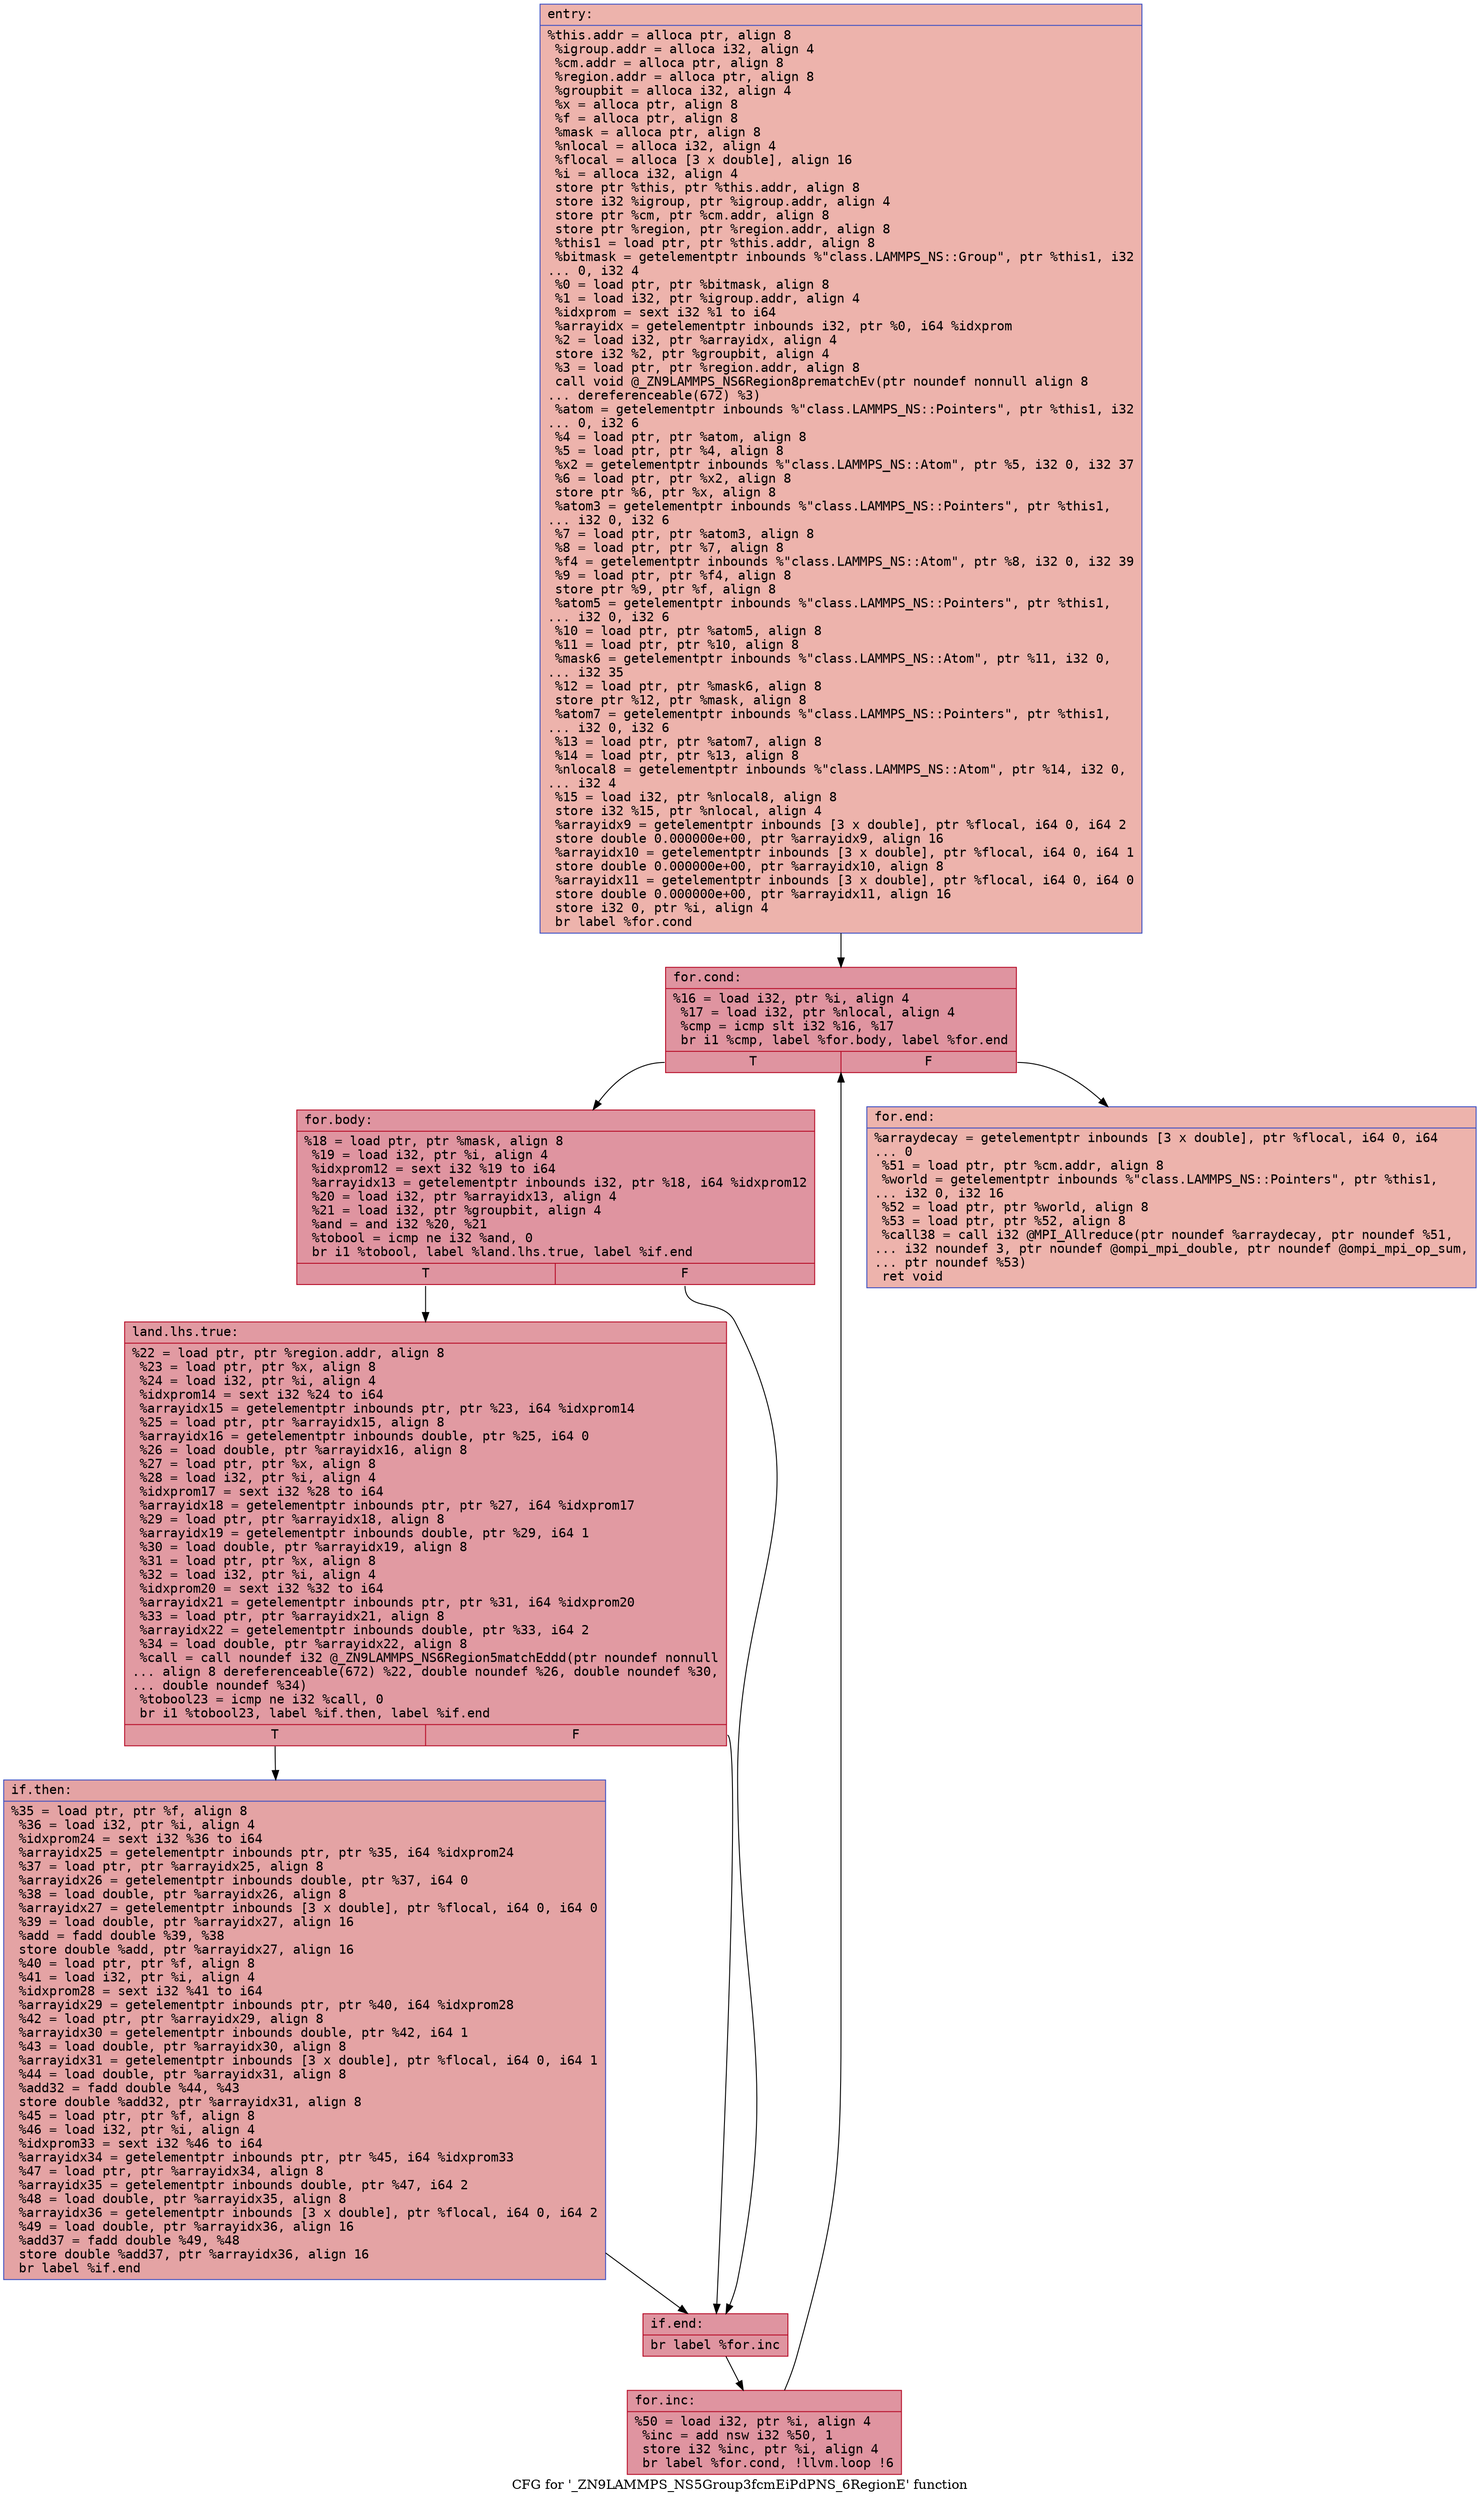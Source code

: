 digraph "CFG for '_ZN9LAMMPS_NS5Group3fcmEiPdPNS_6RegionE' function" {
	label="CFG for '_ZN9LAMMPS_NS5Group3fcmEiPdPNS_6RegionE' function";

	Node0x55ba304372b0 [shape=record,color="#3d50c3ff", style=filled, fillcolor="#d6524470" fontname="Courier",label="{entry:\l|  %this.addr = alloca ptr, align 8\l  %igroup.addr = alloca i32, align 4\l  %cm.addr = alloca ptr, align 8\l  %region.addr = alloca ptr, align 8\l  %groupbit = alloca i32, align 4\l  %x = alloca ptr, align 8\l  %f = alloca ptr, align 8\l  %mask = alloca ptr, align 8\l  %nlocal = alloca i32, align 4\l  %flocal = alloca [3 x double], align 16\l  %i = alloca i32, align 4\l  store ptr %this, ptr %this.addr, align 8\l  store i32 %igroup, ptr %igroup.addr, align 4\l  store ptr %cm, ptr %cm.addr, align 8\l  store ptr %region, ptr %region.addr, align 8\l  %this1 = load ptr, ptr %this.addr, align 8\l  %bitmask = getelementptr inbounds %\"class.LAMMPS_NS::Group\", ptr %this1, i32\l... 0, i32 4\l  %0 = load ptr, ptr %bitmask, align 8\l  %1 = load i32, ptr %igroup.addr, align 4\l  %idxprom = sext i32 %1 to i64\l  %arrayidx = getelementptr inbounds i32, ptr %0, i64 %idxprom\l  %2 = load i32, ptr %arrayidx, align 4\l  store i32 %2, ptr %groupbit, align 4\l  %3 = load ptr, ptr %region.addr, align 8\l  call void @_ZN9LAMMPS_NS6Region8prematchEv(ptr noundef nonnull align 8\l... dereferenceable(672) %3)\l  %atom = getelementptr inbounds %\"class.LAMMPS_NS::Pointers\", ptr %this1, i32\l... 0, i32 6\l  %4 = load ptr, ptr %atom, align 8\l  %5 = load ptr, ptr %4, align 8\l  %x2 = getelementptr inbounds %\"class.LAMMPS_NS::Atom\", ptr %5, i32 0, i32 37\l  %6 = load ptr, ptr %x2, align 8\l  store ptr %6, ptr %x, align 8\l  %atom3 = getelementptr inbounds %\"class.LAMMPS_NS::Pointers\", ptr %this1,\l... i32 0, i32 6\l  %7 = load ptr, ptr %atom3, align 8\l  %8 = load ptr, ptr %7, align 8\l  %f4 = getelementptr inbounds %\"class.LAMMPS_NS::Atom\", ptr %8, i32 0, i32 39\l  %9 = load ptr, ptr %f4, align 8\l  store ptr %9, ptr %f, align 8\l  %atom5 = getelementptr inbounds %\"class.LAMMPS_NS::Pointers\", ptr %this1,\l... i32 0, i32 6\l  %10 = load ptr, ptr %atom5, align 8\l  %11 = load ptr, ptr %10, align 8\l  %mask6 = getelementptr inbounds %\"class.LAMMPS_NS::Atom\", ptr %11, i32 0,\l... i32 35\l  %12 = load ptr, ptr %mask6, align 8\l  store ptr %12, ptr %mask, align 8\l  %atom7 = getelementptr inbounds %\"class.LAMMPS_NS::Pointers\", ptr %this1,\l... i32 0, i32 6\l  %13 = load ptr, ptr %atom7, align 8\l  %14 = load ptr, ptr %13, align 8\l  %nlocal8 = getelementptr inbounds %\"class.LAMMPS_NS::Atom\", ptr %14, i32 0,\l... i32 4\l  %15 = load i32, ptr %nlocal8, align 8\l  store i32 %15, ptr %nlocal, align 4\l  %arrayidx9 = getelementptr inbounds [3 x double], ptr %flocal, i64 0, i64 2\l  store double 0.000000e+00, ptr %arrayidx9, align 16\l  %arrayidx10 = getelementptr inbounds [3 x double], ptr %flocal, i64 0, i64 1\l  store double 0.000000e+00, ptr %arrayidx10, align 8\l  %arrayidx11 = getelementptr inbounds [3 x double], ptr %flocal, i64 0, i64 0\l  store double 0.000000e+00, ptr %arrayidx11, align 16\l  store i32 0, ptr %i, align 4\l  br label %for.cond\l}"];
	Node0x55ba304372b0 -> Node0x55ba30439aa0[tooltip="entry -> for.cond\nProbability 100.00%" ];
	Node0x55ba30439aa0 [shape=record,color="#b70d28ff", style=filled, fillcolor="#b70d2870" fontname="Courier",label="{for.cond:\l|  %16 = load i32, ptr %i, align 4\l  %17 = load i32, ptr %nlocal, align 4\l  %cmp = icmp slt i32 %16, %17\l  br i1 %cmp, label %for.body, label %for.end\l|{<s0>T|<s1>F}}"];
	Node0x55ba30439aa0:s0 -> Node0x55ba30439d40[tooltip="for.cond -> for.body\nProbability 96.88%" ];
	Node0x55ba30439aa0:s1 -> Node0x55ba30439dc0[tooltip="for.cond -> for.end\nProbability 3.12%" ];
	Node0x55ba30439d40 [shape=record,color="#b70d28ff", style=filled, fillcolor="#b70d2870" fontname="Courier",label="{for.body:\l|  %18 = load ptr, ptr %mask, align 8\l  %19 = load i32, ptr %i, align 4\l  %idxprom12 = sext i32 %19 to i64\l  %arrayidx13 = getelementptr inbounds i32, ptr %18, i64 %idxprom12\l  %20 = load i32, ptr %arrayidx13, align 4\l  %21 = load i32, ptr %groupbit, align 4\l  %and = and i32 %20, %21\l  %tobool = icmp ne i32 %and, 0\l  br i1 %tobool, label %land.lhs.true, label %if.end\l|{<s0>T|<s1>F}}"];
	Node0x55ba30439d40:s0 -> Node0x55ba3043a3b0[tooltip="for.body -> land.lhs.true\nProbability 62.50%" ];
	Node0x55ba30439d40:s1 -> Node0x55ba3043a430[tooltip="for.body -> if.end\nProbability 37.50%" ];
	Node0x55ba3043a3b0 [shape=record,color="#b70d28ff", style=filled, fillcolor="#bb1b2c70" fontname="Courier",label="{land.lhs.true:\l|  %22 = load ptr, ptr %region.addr, align 8\l  %23 = load ptr, ptr %x, align 8\l  %24 = load i32, ptr %i, align 4\l  %idxprom14 = sext i32 %24 to i64\l  %arrayidx15 = getelementptr inbounds ptr, ptr %23, i64 %idxprom14\l  %25 = load ptr, ptr %arrayidx15, align 8\l  %arrayidx16 = getelementptr inbounds double, ptr %25, i64 0\l  %26 = load double, ptr %arrayidx16, align 8\l  %27 = load ptr, ptr %x, align 8\l  %28 = load i32, ptr %i, align 4\l  %idxprom17 = sext i32 %28 to i64\l  %arrayidx18 = getelementptr inbounds ptr, ptr %27, i64 %idxprom17\l  %29 = load ptr, ptr %arrayidx18, align 8\l  %arrayidx19 = getelementptr inbounds double, ptr %29, i64 1\l  %30 = load double, ptr %arrayidx19, align 8\l  %31 = load ptr, ptr %x, align 8\l  %32 = load i32, ptr %i, align 4\l  %idxprom20 = sext i32 %32 to i64\l  %arrayidx21 = getelementptr inbounds ptr, ptr %31, i64 %idxprom20\l  %33 = load ptr, ptr %arrayidx21, align 8\l  %arrayidx22 = getelementptr inbounds double, ptr %33, i64 2\l  %34 = load double, ptr %arrayidx22, align 8\l  %call = call noundef i32 @_ZN9LAMMPS_NS6Region5matchEddd(ptr noundef nonnull\l... align 8 dereferenceable(672) %22, double noundef %26, double noundef %30,\l... double noundef %34)\l  %tobool23 = icmp ne i32 %call, 0\l  br i1 %tobool23, label %if.then, label %if.end\l|{<s0>T|<s1>F}}"];
	Node0x55ba3043a3b0:s0 -> Node0x55ba30439010[tooltip="land.lhs.true -> if.then\nProbability 62.50%" ];
	Node0x55ba3043a3b0:s1 -> Node0x55ba3043a430[tooltip="land.lhs.true -> if.end\nProbability 37.50%" ];
	Node0x55ba30439010 [shape=record,color="#3d50c3ff", style=filled, fillcolor="#c32e3170" fontname="Courier",label="{if.then:\l|  %35 = load ptr, ptr %f, align 8\l  %36 = load i32, ptr %i, align 4\l  %idxprom24 = sext i32 %36 to i64\l  %arrayidx25 = getelementptr inbounds ptr, ptr %35, i64 %idxprom24\l  %37 = load ptr, ptr %arrayidx25, align 8\l  %arrayidx26 = getelementptr inbounds double, ptr %37, i64 0\l  %38 = load double, ptr %arrayidx26, align 8\l  %arrayidx27 = getelementptr inbounds [3 x double], ptr %flocal, i64 0, i64 0\l  %39 = load double, ptr %arrayidx27, align 16\l  %add = fadd double %39, %38\l  store double %add, ptr %arrayidx27, align 16\l  %40 = load ptr, ptr %f, align 8\l  %41 = load i32, ptr %i, align 4\l  %idxprom28 = sext i32 %41 to i64\l  %arrayidx29 = getelementptr inbounds ptr, ptr %40, i64 %idxprom28\l  %42 = load ptr, ptr %arrayidx29, align 8\l  %arrayidx30 = getelementptr inbounds double, ptr %42, i64 1\l  %43 = load double, ptr %arrayidx30, align 8\l  %arrayidx31 = getelementptr inbounds [3 x double], ptr %flocal, i64 0, i64 1\l  %44 = load double, ptr %arrayidx31, align 8\l  %add32 = fadd double %44, %43\l  store double %add32, ptr %arrayidx31, align 8\l  %45 = load ptr, ptr %f, align 8\l  %46 = load i32, ptr %i, align 4\l  %idxprom33 = sext i32 %46 to i64\l  %arrayidx34 = getelementptr inbounds ptr, ptr %45, i64 %idxprom33\l  %47 = load ptr, ptr %arrayidx34, align 8\l  %arrayidx35 = getelementptr inbounds double, ptr %47, i64 2\l  %48 = load double, ptr %arrayidx35, align 8\l  %arrayidx36 = getelementptr inbounds [3 x double], ptr %flocal, i64 0, i64 2\l  %49 = load double, ptr %arrayidx36, align 16\l  %add37 = fadd double %49, %48\l  store double %add37, ptr %arrayidx36, align 16\l  br label %if.end\l}"];
	Node0x55ba30439010 -> Node0x55ba3043a430[tooltip="if.then -> if.end\nProbability 100.00%" ];
	Node0x55ba3043a430 [shape=record,color="#b70d28ff", style=filled, fillcolor="#b70d2870" fontname="Courier",label="{if.end:\l|  br label %for.inc\l}"];
	Node0x55ba3043a430 -> Node0x55ba3043d670[tooltip="if.end -> for.inc\nProbability 100.00%" ];
	Node0x55ba3043d670 [shape=record,color="#b70d28ff", style=filled, fillcolor="#b70d2870" fontname="Courier",label="{for.inc:\l|  %50 = load i32, ptr %i, align 4\l  %inc = add nsw i32 %50, 1\l  store i32 %inc, ptr %i, align 4\l  br label %for.cond, !llvm.loop !6\l}"];
	Node0x55ba3043d670 -> Node0x55ba30439aa0[tooltip="for.inc -> for.cond\nProbability 100.00%" ];
	Node0x55ba30439dc0 [shape=record,color="#3d50c3ff", style=filled, fillcolor="#d6524470" fontname="Courier",label="{for.end:\l|  %arraydecay = getelementptr inbounds [3 x double], ptr %flocal, i64 0, i64\l... 0\l  %51 = load ptr, ptr %cm.addr, align 8\l  %world = getelementptr inbounds %\"class.LAMMPS_NS::Pointers\", ptr %this1,\l... i32 0, i32 16\l  %52 = load ptr, ptr %world, align 8\l  %53 = load ptr, ptr %52, align 8\l  %call38 = call i32 @MPI_Allreduce(ptr noundef %arraydecay, ptr noundef %51,\l... i32 noundef 3, ptr noundef @ompi_mpi_double, ptr noundef @ompi_mpi_op_sum,\l... ptr noundef %53)\l  ret void\l}"];
}
